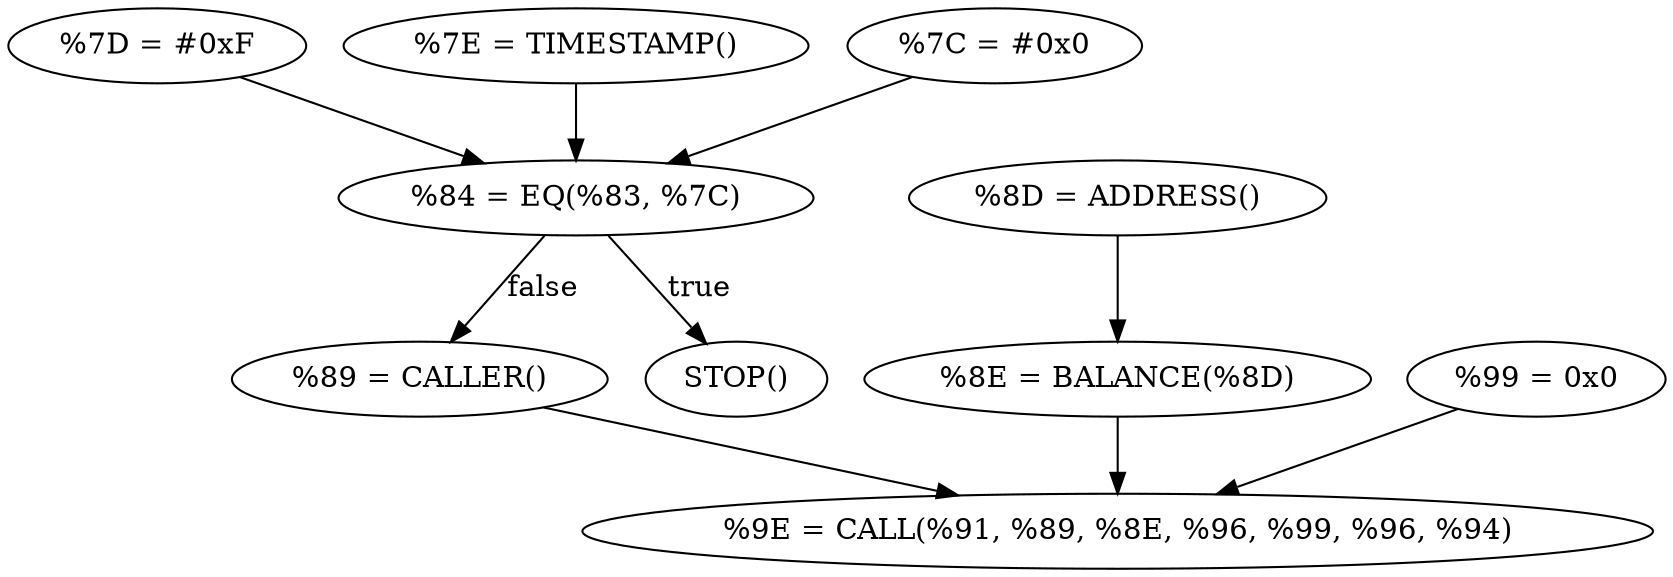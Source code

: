 digraph "graph.cfg.gv" {
subgraph global {
1 [label="%7D = #0xF"]
2 [label="%7E = TIMESTAMP()"]
3 [label="%7C = #0x0"]

5 [label="%84 = EQ(%83, %7C)"]


8 [label="%89 = CALLER()"]

9 [label="%8D = ADDRESS()"]
10 [label="%8E = BALANCE(%8D)"]

11 [label="%99 = 0x0"]

12 [label="%9E = CALL(%91, %89, %8E, %96, %99, %96, %94)"]

13 [label="STOP()"]

1->5;
2->5;
3->5;

5->8[label="false"];

5->13[label="true"];

9->10;

8->12;
10->12;
11->12;




}
}